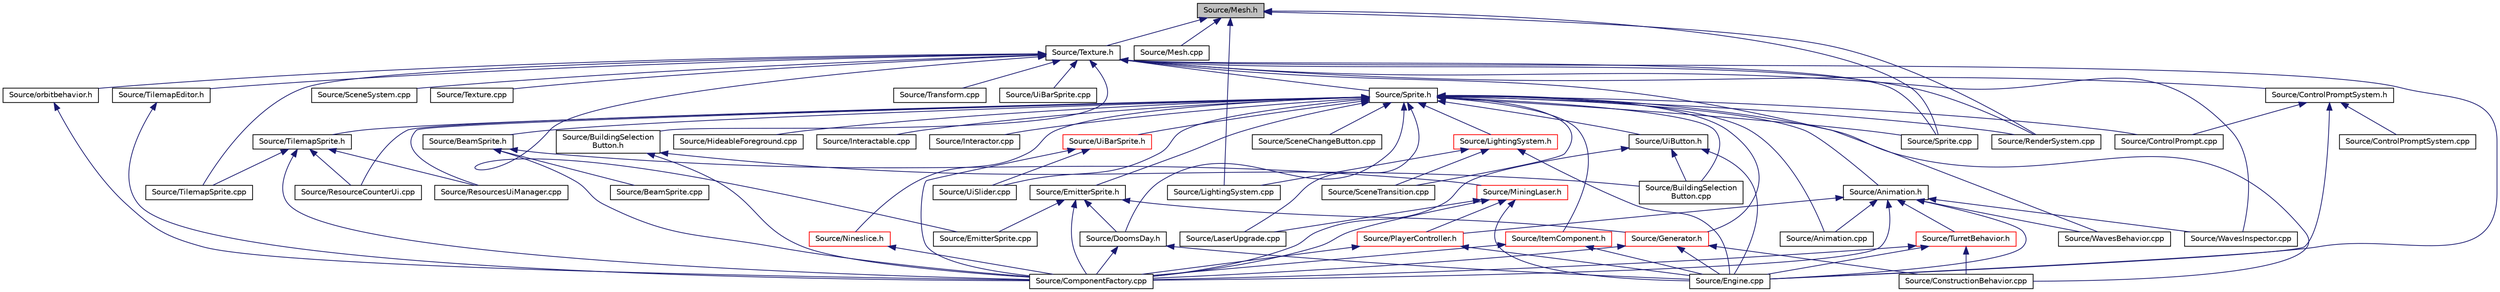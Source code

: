 digraph "Source/Mesh.h"
{
 // LATEX_PDF_SIZE
  edge [fontname="Helvetica",fontsize="10",labelfontname="Helvetica",labelfontsize="10"];
  node [fontname="Helvetica",fontsize="10",shape=record];
  Node1 [label="Source/Mesh.h",height=0.2,width=0.4,color="black", fillcolor="grey75", style="filled", fontcolor="black",tooltip="Mesh class - holds on to buffer/VAO references, draws their contents."];
  Node1 -> Node2 [dir="back",color="midnightblue",fontsize="10",style="solid"];
  Node2 [label="Source/LightingSystem.cpp",height=0.2,width=0.4,color="black", fillcolor="white", style="filled",URL="$LightingSystem_8cpp.html",tooltip="Renders lights in the scene."];
  Node1 -> Node3 [dir="back",color="midnightblue",fontsize="10",style="solid"];
  Node3 [label="Source/Mesh.cpp",height=0.2,width=0.4,color="black", fillcolor="white", style="filled",URL="$Mesh_8cpp.html",tooltip="Implementation of Mesh class."];
  Node1 -> Node4 [dir="back",color="midnightblue",fontsize="10",style="solid"];
  Node4 [label="Source/RenderSystem.cpp",height=0.2,width=0.4,color="black", fillcolor="white", style="filled",URL="$RenderSystem_8cpp.html",tooltip="System responsible for drawing sprites and basic shapes."];
  Node1 -> Node5 [dir="back",color="midnightblue",fontsize="10",style="solid"];
  Node5 [label="Source/Sprite.cpp",height=0.2,width=0.4,color="black", fillcolor="white", style="filled",URL="$Sprite_8cpp.html",tooltip="Implementation of Sprite component."];
  Node1 -> Node6 [dir="back",color="midnightblue",fontsize="10",style="solid"];
  Node6 [label="Source/Texture.h",height=0.2,width=0.4,color="black", fillcolor="white", style="filled",URL="$Texture_8h.html",tooltip="Header for the OpenGL texture wrapper."];
  Node6 -> Node7 [dir="back",color="midnightblue",fontsize="10",style="solid"];
  Node7 [label="Source/BuildingSelection\lButton.h",height=0.2,width=0.4,color="black", fillcolor="white", style="filled",URL="$BuildingSelectionButton_8h.html",tooltip="button that selects which building the ConstructionManager should place"];
  Node7 -> Node8 [dir="back",color="midnightblue",fontsize="10",style="solid"];
  Node8 [label="Source/BuildingSelection\lButton.cpp",height=0.2,width=0.4,color="black", fillcolor="white", style="filled",URL="$BuildingSelectionButton_8cpp.html",tooltip="button that selects which building the ConstructionManager should place"];
  Node7 -> Node9 [dir="back",color="midnightblue",fontsize="10",style="solid"];
  Node9 [label="Source/ComponentFactory.cpp",height=0.2,width=0.4,color="black", fillcolor="white", style="filled",URL="$ComponentFactory_8cpp.html",tooltip="Definitions for the component factory class."];
  Node6 -> Node10 [dir="back",color="midnightblue",fontsize="10",style="solid"];
  Node10 [label="Source/ControlPromptSystem.h",height=0.2,width=0.4,color="black", fillcolor="white", style="filled",URL="$ControlPromptSystem_8h.html",tooltip="System that displays ControlPrompts from Actions."];
  Node10 -> Node11 [dir="back",color="midnightblue",fontsize="10",style="solid"];
  Node11 [label="Source/ControlPrompt.cpp",height=0.2,width=0.4,color="black", fillcolor="white", style="filled",URL="$ControlPrompt_8cpp.html",tooltip="Displays a control prompt for an ActionReference."];
  Node10 -> Node12 [dir="back",color="midnightblue",fontsize="10",style="solid"];
  Node12 [label="Source/ControlPromptSystem.cpp",height=0.2,width=0.4,color="black", fillcolor="white", style="filled",URL="$ControlPromptSystem_8cpp.html",tooltip="System that displays ControlPrompts from Actions."];
  Node10 -> Node13 [dir="back",color="midnightblue",fontsize="10",style="solid"];
  Node13 [label="Source/Engine.cpp",height=0.2,width=0.4,color="black", fillcolor="white", style="filled",URL="$Engine_8cpp.html",tooltip="Engine class."];
  Node6 -> Node14 [dir="back",color="midnightblue",fontsize="10",style="solid"];
  Node14 [label="Source/EmitterSprite.cpp",height=0.2,width=0.4,color="black", fillcolor="white", style="filled",URL="$EmitterSprite_8cpp.html",tooltip="Renders particles using data from SSBO."];
  Node6 -> Node13 [dir="back",color="midnightblue",fontsize="10",style="solid"];
  Node6 -> Node15 [dir="back",color="midnightblue",fontsize="10",style="solid"];
  Node15 [label="Source/orbitbehavior.h",height=0.2,width=0.4,color="black", fillcolor="white", style="filled",URL="$orbitbehavior_8h_source.html",tooltip=" "];
  Node15 -> Node9 [dir="back",color="midnightblue",fontsize="10",style="solid"];
  Node6 -> Node4 [dir="back",color="midnightblue",fontsize="10",style="solid"];
  Node6 -> Node16 [dir="back",color="midnightblue",fontsize="10",style="solid"];
  Node16 [label="Source/SceneSystem.cpp",height=0.2,width=0.4,color="black", fillcolor="white", style="filled",URL="$SceneSystem_8cpp.html",tooltip="handles the process of resetting and changing scenes"];
  Node6 -> Node5 [dir="back",color="midnightblue",fontsize="10",style="solid"];
  Node6 -> Node17 [dir="back",color="midnightblue",fontsize="10",style="solid"];
  Node17 [label="Source/Sprite.h",height=0.2,width=0.4,color="black", fillcolor="white", style="filled",URL="$Sprite_8h_source.html",tooltip=" "];
  Node17 -> Node18 [dir="back",color="midnightblue",fontsize="10",style="solid"];
  Node18 [label="Source/Animation.cpp",height=0.2,width=0.4,color="black", fillcolor="white", style="filled",URL="$Animation_8cpp.html",tooltip="animation component implimentation"];
  Node17 -> Node19 [dir="back",color="midnightblue",fontsize="10",style="solid"];
  Node19 [label="Source/Animation.h",height=0.2,width=0.4,color="black", fillcolor="white", style="filled",URL="$Animation_8h.html",tooltip="animation component class"];
  Node19 -> Node18 [dir="back",color="midnightblue",fontsize="10",style="solid"];
  Node19 -> Node9 [dir="back",color="midnightblue",fontsize="10",style="solid"];
  Node19 -> Node13 [dir="back",color="midnightblue",fontsize="10",style="solid"];
  Node19 -> Node20 [dir="back",color="midnightblue",fontsize="10",style="solid"];
  Node20 [label="Source/PlayerController.h",height=0.2,width=0.4,color="red", fillcolor="white", style="filled",URL="$PlayerController_8h.html",tooltip="PlayerController Behaviour Class."];
  Node20 -> Node9 [dir="back",color="midnightblue",fontsize="10",style="solid"];
  Node20 -> Node13 [dir="back",color="midnightblue",fontsize="10",style="solid"];
  Node19 -> Node24 [dir="back",color="midnightblue",fontsize="10",style="solid"];
  Node24 [label="Source/TurretBehavior.h",height=0.2,width=0.4,color="red", fillcolor="white", style="filled",URL="$TurretBehavior_8h_source.html",tooltip=" "];
  Node24 -> Node9 [dir="back",color="midnightblue",fontsize="10",style="solid"];
  Node24 -> Node25 [dir="back",color="midnightblue",fontsize="10",style="solid"];
  Node25 [label="Source/ConstructionBehavior.cpp",height=0.2,width=0.4,color="black", fillcolor="white", style="filled",URL="$ConstructionBehavior_8cpp.html",tooltip="handles the construction of towers and modification of terrain"];
  Node24 -> Node13 [dir="back",color="midnightblue",fontsize="10",style="solid"];
  Node19 -> Node27 [dir="back",color="midnightblue",fontsize="10",style="solid"];
  Node27 [label="Source/WavesBehavior.cpp",height=0.2,width=0.4,color="black", fillcolor="white", style="filled",URL="$WavesBehavior_8cpp.html",tooltip="Definitions for wave and spawning behavior."];
  Node19 -> Node28 [dir="back",color="midnightblue",fontsize="10",style="solid"];
  Node28 [label="Source/WavesInspector.cpp",height=0.2,width=0.4,color="black", fillcolor="white", style="filled",URL="$WavesInspector_8cpp.html",tooltip="Definitions for wave and spawning editing in game."];
  Node17 -> Node29 [dir="back",color="midnightblue",fontsize="10",style="solid"];
  Node29 [label="Source/BeamSprite.h",height=0.2,width=0.4,color="black", fillcolor="white", style="filled",URL="$BeamSprite_8h.html",tooltip="Sprite that renders a beam with a scrollable texture."];
  Node29 -> Node30 [dir="back",color="midnightblue",fontsize="10",style="solid"];
  Node30 [label="Source/BeamSprite.cpp",height=0.2,width=0.4,color="black", fillcolor="white", style="filled",URL="$BeamSprite_8cpp.html",tooltip="Sprite that renders a beam with a scrollable texture."];
  Node29 -> Node9 [dir="back",color="midnightblue",fontsize="10",style="solid"];
  Node29 -> Node31 [dir="back",color="midnightblue",fontsize="10",style="solid"];
  Node31 [label="Source/MiningLaser.h",height=0.2,width=0.4,color="red", fillcolor="white", style="filled",URL="$MiningLaser_8h.html",tooltip="Digging laser controllable by an entity."];
  Node31 -> Node9 [dir="back",color="midnightblue",fontsize="10",style="solid"];
  Node31 -> Node13 [dir="back",color="midnightblue",fontsize="10",style="solid"];
  Node31 -> Node32 [dir="back",color="midnightblue",fontsize="10",style="solid"];
  Node32 [label="Source/LaserUpgrade.cpp",height=0.2,width=0.4,color="black", fillcolor="white", style="filled",URL="$LaserUpgrade_8cpp.html",tooltip="collectable upgrade to the player's MiningLaser"];
  Node31 -> Node20 [dir="back",color="midnightblue",fontsize="10",style="solid"];
  Node17 -> Node8 [dir="back",color="midnightblue",fontsize="10",style="solid"];
  Node17 -> Node25 [dir="back",color="midnightblue",fontsize="10",style="solid"];
  Node17 -> Node11 [dir="back",color="midnightblue",fontsize="10",style="solid"];
  Node17 -> Node34 [dir="back",color="midnightblue",fontsize="10",style="solid"];
  Node34 [label="Source/DoomsDay.h",height=0.2,width=0.4,color="black", fillcolor="white", style="filled",URL="$DoomsDay_8h_source.html",tooltip=" "];
  Node34 -> Node9 [dir="back",color="midnightblue",fontsize="10",style="solid"];
  Node34 -> Node13 [dir="back",color="midnightblue",fontsize="10",style="solid"];
  Node17 -> Node35 [dir="back",color="midnightblue",fontsize="10",style="solid"];
  Node35 [label="Source/EmitterSprite.h",height=0.2,width=0.4,color="black", fillcolor="white", style="filled",URL="$EmitterSprite_8h.html",tooltip="Renders particles using data from SSBO."];
  Node35 -> Node9 [dir="back",color="midnightblue",fontsize="10",style="solid"];
  Node35 -> Node34 [dir="back",color="midnightblue",fontsize="10",style="solid"];
  Node35 -> Node14 [dir="back",color="midnightblue",fontsize="10",style="solid"];
  Node35 -> Node36 [dir="back",color="midnightblue",fontsize="10",style="solid"];
  Node36 [label="Source/Generator.h",height=0.2,width=0.4,color="red", fillcolor="white", style="filled",URL="$Generator_8h_source.html",tooltip=" "];
  Node36 -> Node9 [dir="back",color="midnightblue",fontsize="10",style="solid"];
  Node36 -> Node25 [dir="back",color="midnightblue",fontsize="10",style="solid"];
  Node36 -> Node13 [dir="back",color="midnightblue",fontsize="10",style="solid"];
  Node17 -> Node36 [dir="back",color="midnightblue",fontsize="10",style="solid"];
  Node17 -> Node38 [dir="back",color="midnightblue",fontsize="10",style="solid"];
  Node38 [label="Source/HideableForeground.cpp",height=0.2,width=0.4,color="black", fillcolor="white", style="filled",URL="$HideableForeground_8cpp.html",tooltip="Component that hides an attached Sprite when it overlaps something."];
  Node17 -> Node39 [dir="back",color="midnightblue",fontsize="10",style="solid"];
  Node39 [label="Source/Interactable.cpp",height=0.2,width=0.4,color="black", fillcolor="white", style="filled",URL="$Interactable_8cpp.html",tooltip="Component which can be interacted with by pressing a button when nearby."];
  Node17 -> Node40 [dir="back",color="midnightblue",fontsize="10",style="solid"];
  Node40 [label="Source/Interactor.cpp",height=0.2,width=0.4,color="black", fillcolor="white", style="filled",URL="$Interactor_8cpp.html",tooltip="Behavior that can interact with nearby Interactable Components."];
  Node17 -> Node41 [dir="back",color="midnightblue",fontsize="10",style="solid"];
  Node41 [label="Source/ItemComponent.h",height=0.2,width=0.4,color="red", fillcolor="white", style="filled",URL="$ItemComponent_8h.html",tooltip="Item in the world that can be picked up."];
  Node41 -> Node9 [dir="back",color="midnightblue",fontsize="10",style="solid"];
  Node41 -> Node13 [dir="back",color="midnightblue",fontsize="10",style="solid"];
  Node17 -> Node32 [dir="back",color="midnightblue",fontsize="10",style="solid"];
  Node17 -> Node44 [dir="back",color="midnightblue",fontsize="10",style="solid"];
  Node44 [label="Source/LightingSystem.h",height=0.2,width=0.4,color="red", fillcolor="white", style="filled",URL="$LightingSystem_8h.html",tooltip="Lighting system interface."];
  Node44 -> Node13 [dir="back",color="midnightblue",fontsize="10",style="solid"];
  Node44 -> Node2 [dir="back",color="midnightblue",fontsize="10",style="solid"];
  Node44 -> Node46 [dir="back",color="midnightblue",fontsize="10",style="solid"];
  Node46 [label="Source/SceneTransition.cpp",height=0.2,width=0.4,color="black", fillcolor="white", style="filled",URL="$SceneTransition_8cpp.html",tooltip="fades a texture out and in when transitioning between scenes"];
  Node17 -> Node47 [dir="back",color="midnightblue",fontsize="10",style="solid"];
  Node47 [label="Source/Nineslice.h",height=0.2,width=0.4,color="red", fillcolor="white", style="filled",URL="$Nineslice_8h.html",tooltip="sprite that renders a nineslice"];
  Node47 -> Node9 [dir="back",color="midnightblue",fontsize="10",style="solid"];
  Node17 -> Node4 [dir="back",color="midnightblue",fontsize="10",style="solid"];
  Node17 -> Node49 [dir="back",color="midnightblue",fontsize="10",style="solid"];
  Node49 [label="Source/ResourceCounterUi.cpp",height=0.2,width=0.4,color="black", fillcolor="white", style="filled",URL="$ResourceCounterUi_8cpp.html",tooltip="Ui Component that displays a resource sprite and a count."];
  Node17 -> Node50 [dir="back",color="midnightblue",fontsize="10",style="solid"];
  Node50 [label="Source/ResourcesUiManager.cpp",height=0.2,width=0.4,color="black", fillcolor="white", style="filled",URL="$ResourcesUiManager_8cpp.html",tooltip="Component that manages the UI for displaying what resources a player currently has."];
  Node17 -> Node51 [dir="back",color="midnightblue",fontsize="10",style="solid"];
  Node51 [label="Source/SceneChangeButton.cpp",height=0.2,width=0.4,color="black", fillcolor="white", style="filled",URL="$SceneChangeButton_8cpp.html",tooltip="Component that changes the scene when clicked."];
  Node17 -> Node46 [dir="back",color="midnightblue",fontsize="10",style="solid"];
  Node17 -> Node5 [dir="back",color="midnightblue",fontsize="10",style="solid"];
  Node17 -> Node52 [dir="back",color="midnightblue",fontsize="10",style="solid"];
  Node52 [label="Source/TilemapSprite.h",height=0.2,width=0.4,color="black", fillcolor="white", style="filled",URL="$TilemapSprite_8h.html",tooltip="A version of Sprite specifically for rendering tiles."];
  Node52 -> Node9 [dir="back",color="midnightblue",fontsize="10",style="solid"];
  Node52 -> Node49 [dir="back",color="midnightblue",fontsize="10",style="solid"];
  Node52 -> Node50 [dir="back",color="midnightblue",fontsize="10",style="solid"];
  Node52 -> Node53 [dir="back",color="midnightblue",fontsize="10",style="solid"];
  Node53 [label="Source/TilemapSprite.cpp",height=0.2,width=0.4,color="black", fillcolor="white", style="filled",URL="$TilemapSprite_8cpp.html",tooltip="A version of Sprite specifically for rendering tiles."];
  Node17 -> Node54 [dir="back",color="midnightblue",fontsize="10",style="solid"];
  Node54 [label="Source/UiBarSprite.h",height=0.2,width=0.4,color="red", fillcolor="white", style="filled",URL="$UiBarSprite_8h.html",tooltip="sprite that renders a ui bar"];
  Node54 -> Node9 [dir="back",color="midnightblue",fontsize="10",style="solid"];
  Node54 -> Node57 [dir="back",color="midnightblue",fontsize="10",style="solid"];
  Node57 [label="Source/UiSlider.cpp",height=0.2,width=0.4,color="black", fillcolor="white", style="filled",URL="$UiSlider_8cpp.html",tooltip="Ui Slider component."];
  Node17 -> Node58 [dir="back",color="midnightblue",fontsize="10",style="solid"];
  Node58 [label="Source/UiButton.h",height=0.2,width=0.4,color="black", fillcolor="white", style="filled",URL="$UiButton_8h.html",tooltip="Ui Button that sends an event when clicked."];
  Node58 -> Node8 [dir="back",color="midnightblue",fontsize="10",style="solid"];
  Node58 -> Node9 [dir="back",color="midnightblue",fontsize="10",style="solid"];
  Node58 -> Node13 [dir="back",color="midnightblue",fontsize="10",style="solid"];
  Node17 -> Node57 [dir="back",color="midnightblue",fontsize="10",style="solid"];
  Node6 -> Node59 [dir="back",color="midnightblue",fontsize="10",style="solid"];
  Node59 [label="Source/Texture.cpp",height=0.2,width=0.4,color="black", fillcolor="white", style="filled",URL="$Texture_8cpp.html",tooltip="Wrapper/manager for OpenGL texture."];
  Node6 -> Node60 [dir="back",color="midnightblue",fontsize="10",style="solid"];
  Node60 [label="Source/TilemapEditor.h",height=0.2,width=0.4,color="black", fillcolor="white", style="filled",URL="$TilemapEditor_8h.html",tooltip="Component that allows direct editing of a Tilemap."];
  Node60 -> Node9 [dir="back",color="midnightblue",fontsize="10",style="solid"];
  Node6 -> Node53 [dir="back",color="midnightblue",fontsize="10",style="solid"];
  Node6 -> Node61 [dir="back",color="midnightblue",fontsize="10",style="solid"];
  Node61 [label="Source/Transform.cpp",height=0.2,width=0.4,color="black", fillcolor="white", style="filled",URL="$Transform_8cpp.html",tooltip="Function definitions for the Transform class."];
  Node6 -> Node62 [dir="back",color="midnightblue",fontsize="10",style="solid"];
  Node62 [label="Source/UiBarSprite.cpp",height=0.2,width=0.4,color="black", fillcolor="white", style="filled",URL="$UiBarSprite_8cpp.html",tooltip="sprite that renders a ui bar"];
  Node6 -> Node27 [dir="back",color="midnightblue",fontsize="10",style="solid"];
  Node6 -> Node28 [dir="back",color="midnightblue",fontsize="10",style="solid"];
}
